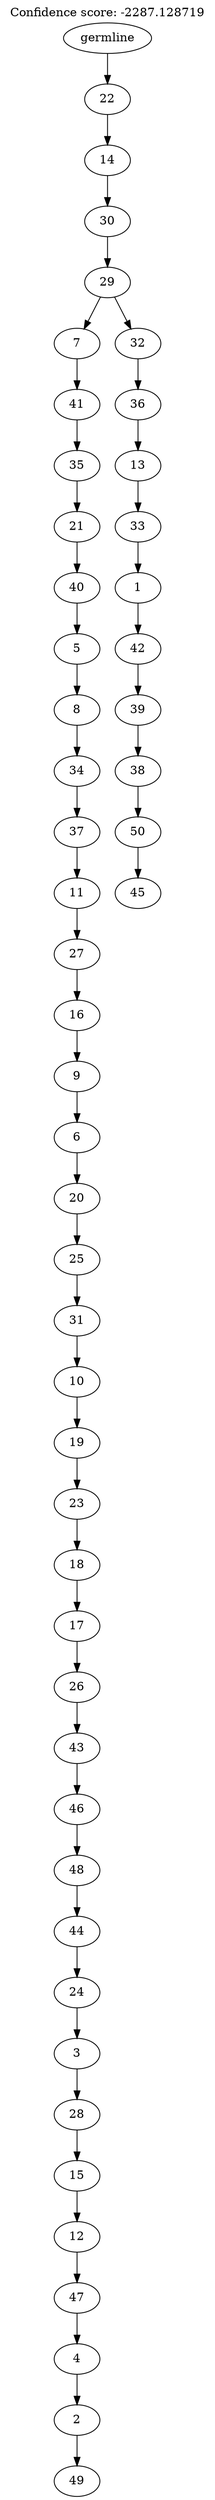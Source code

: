 digraph g {
	"49" -> "50";
	"50" [label="49"];
	"48" -> "49";
	"49" [label="2"];
	"47" -> "48";
	"48" [label="4"];
	"46" -> "47";
	"47" [label="47"];
	"45" -> "46";
	"46" [label="12"];
	"44" -> "45";
	"45" [label="15"];
	"43" -> "44";
	"44" [label="28"];
	"42" -> "43";
	"43" [label="3"];
	"41" -> "42";
	"42" [label="24"];
	"40" -> "41";
	"41" [label="44"];
	"39" -> "40";
	"40" [label="48"];
	"38" -> "39";
	"39" [label="46"];
	"37" -> "38";
	"38" [label="43"];
	"36" -> "37";
	"37" [label="26"];
	"35" -> "36";
	"36" [label="17"];
	"34" -> "35";
	"35" [label="18"];
	"33" -> "34";
	"34" [label="23"];
	"32" -> "33";
	"33" [label="19"];
	"31" -> "32";
	"32" [label="10"];
	"30" -> "31";
	"31" [label="31"];
	"29" -> "30";
	"30" [label="25"];
	"28" -> "29";
	"29" [label="20"];
	"27" -> "28";
	"28" [label="6"];
	"26" -> "27";
	"27" [label="9"];
	"25" -> "26";
	"26" [label="16"];
	"24" -> "25";
	"25" [label="27"];
	"23" -> "24";
	"24" [label="11"];
	"22" -> "23";
	"23" [label="37"];
	"21" -> "22";
	"22" [label="34"];
	"20" -> "21";
	"21" [label="8"];
	"19" -> "20";
	"20" [label="5"];
	"18" -> "19";
	"19" [label="40"];
	"17" -> "18";
	"18" [label="21"];
	"16" -> "17";
	"17" [label="35"];
	"15" -> "16";
	"16" [label="41"];
	"13" -> "14";
	"14" [label="45"];
	"12" -> "13";
	"13" [label="50"];
	"11" -> "12";
	"12" [label="38"];
	"10" -> "11";
	"11" [label="39"];
	"9" -> "10";
	"10" [label="42"];
	"8" -> "9";
	"9" [label="1"];
	"7" -> "8";
	"8" [label="33"];
	"6" -> "7";
	"7" [label="13"];
	"5" -> "6";
	"6" [label="36"];
	"4" -> "5";
	"5" [label="32"];
	"4" -> "15";
	"15" [label="7"];
	"3" -> "4";
	"4" [label="29"];
	"2" -> "3";
	"3" [label="30"];
	"1" -> "2";
	"2" [label="14"];
	"0" -> "1";
	"1" [label="22"];
	"0" [label="germline"];
	labelloc="t";
	label="Confidence score: -2287.128719";
}
